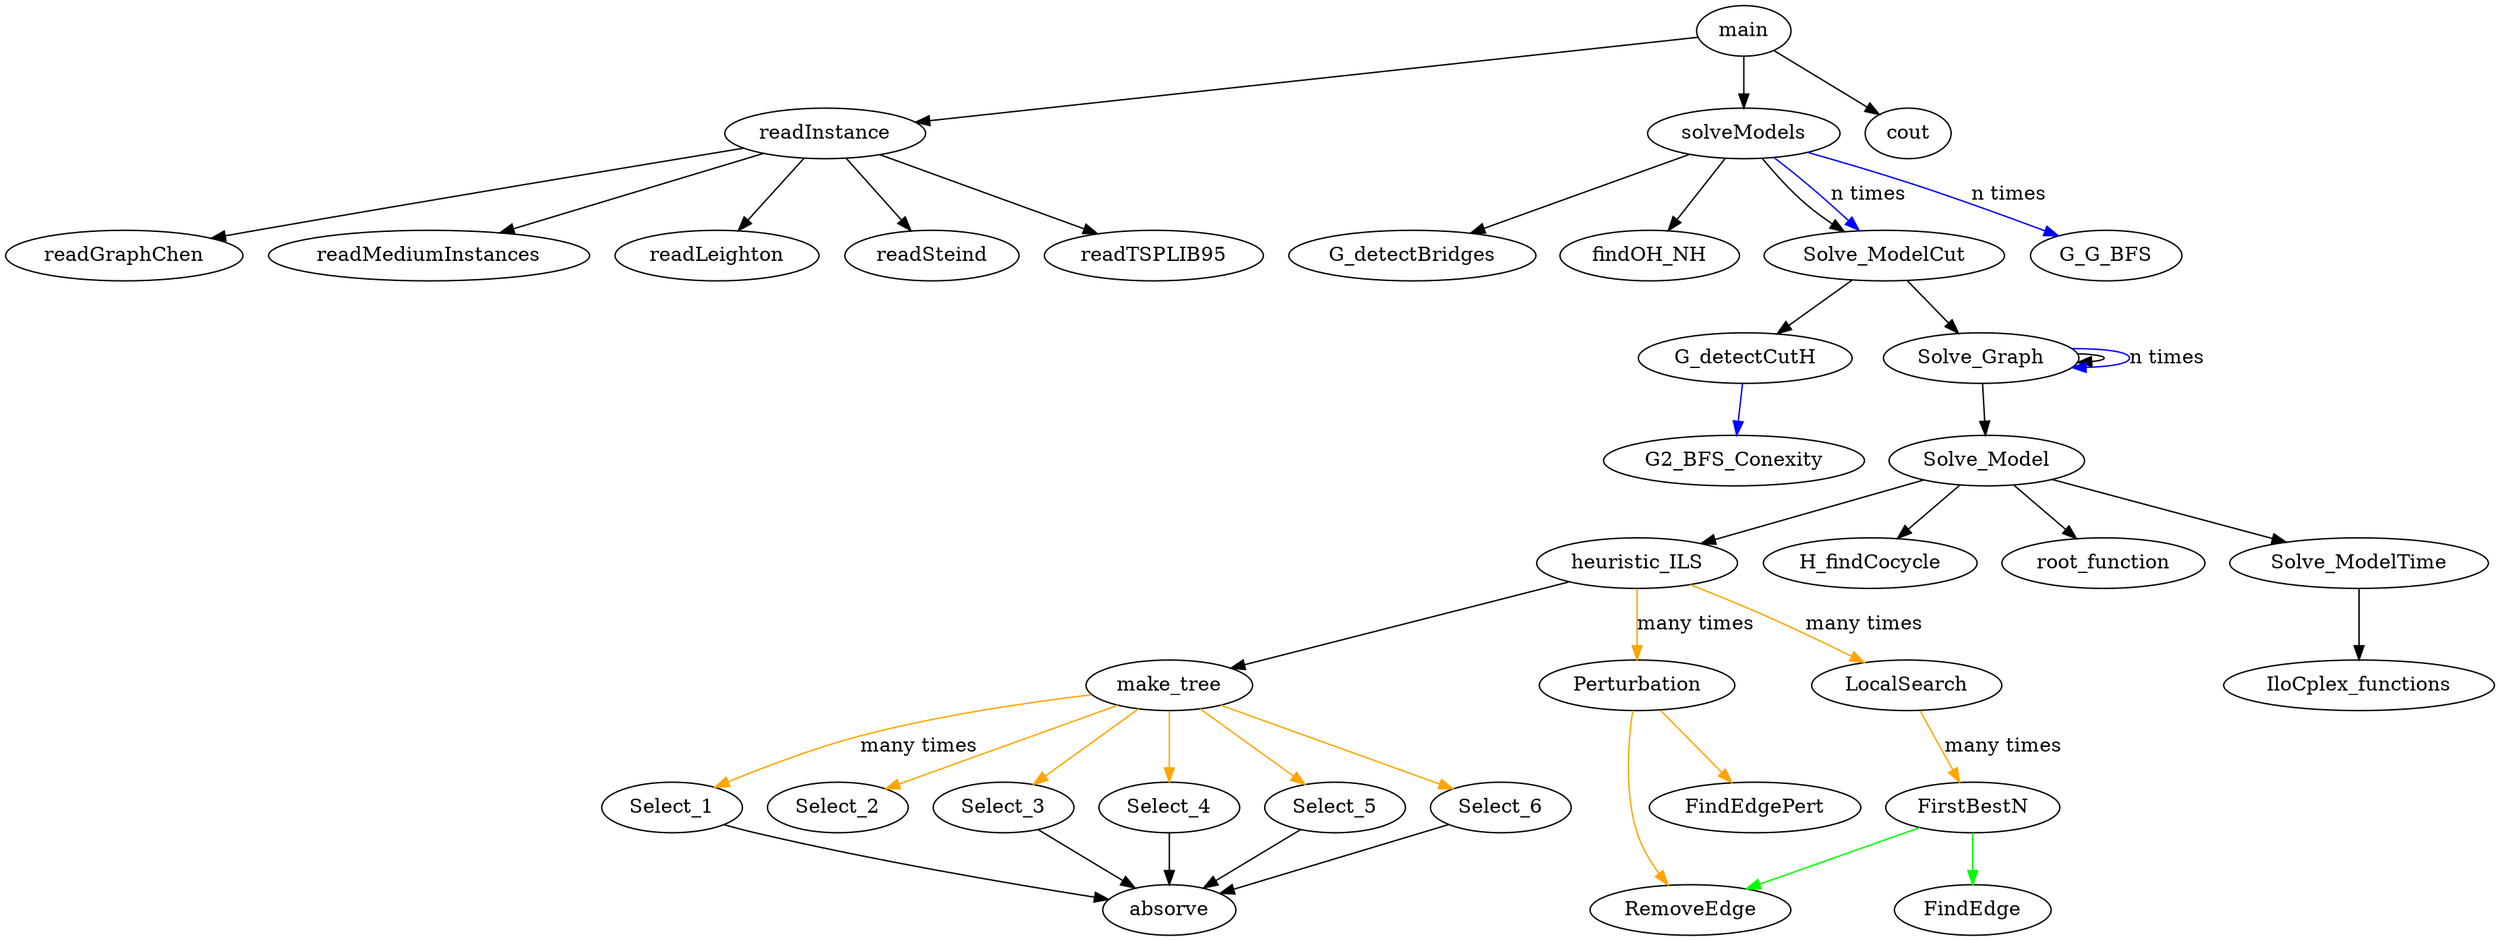 digraph G {
    main -> readInstance;
    main -> solveModels;
    main -> cout;

    readInstance -> readGraphChen;
    readInstance -> readMediumInstances;
    readInstance -> readLeighton;
    readInstance -> readSteind;
    readInstance -> readTSPLIB95;

    solveModels -> G_detectBridges;
    solveModels -> findOH_NH;
    solveModels -> Solve_ModelCut;
    solveModels -> G_G_BFS [color = blue, label = "n times"]; 
    solveModels -> Solve_ModelCut [color = blue, label = "n times"];
        Solve_ModelCut -> G_detectCutH;
            G_detectCutH -> G2_BFS_Conexity [color = blue];
        Solve_ModelCut -> Solve_Graph;

    Solve_Graph -> Solve_Model;
        Solve_Model -> heuristic_ILS;
        Solve_Model -> H_findCocycle;
        Solve_Model -> root_function;
        Solve_Model -> Solve_ModelTime;
            Solve_ModelTime -> IloCplex_functions;

    heuristic_ILS -> make_tree;
        make_tree -> Select_1 [color = orange, label = "many times"];
        make_tree -> Select_2 [color = orange];
            Select_1 -> absorve;
        make_tree -> Select_3 [color = orange];
            Select_3 -> absorve;
        make_tree -> Select_4 [color = orange];
            Select_4 -> absorve;
        make_tree -> Select_5 [color = orange];
            Select_5 -> absorve;
        make_tree -> Select_6 [color = orange];
            Select_6 -> absorve;

    heuristic_ILS -> Perturbation [color = orange, label = "many times"];
        Perturbation -> RemoveEdge [color = orange];
        Perturbation -> FindEdgePert [color = orange];
    heuristic_ILS -> LocalSearch [color = orange, label = "many times"];

    LocalSearch -> FirstBestN [color = orange, label = "many times"];
        FirstBestN -> RemoveEdge [color = green];
        FirstBestN -> FindEdge [color = green];

    Solve_Graph -> Solve_Graph;
    Solve_Graph -> Solve_Graph [color = blue, label = "n times"]; 
}
